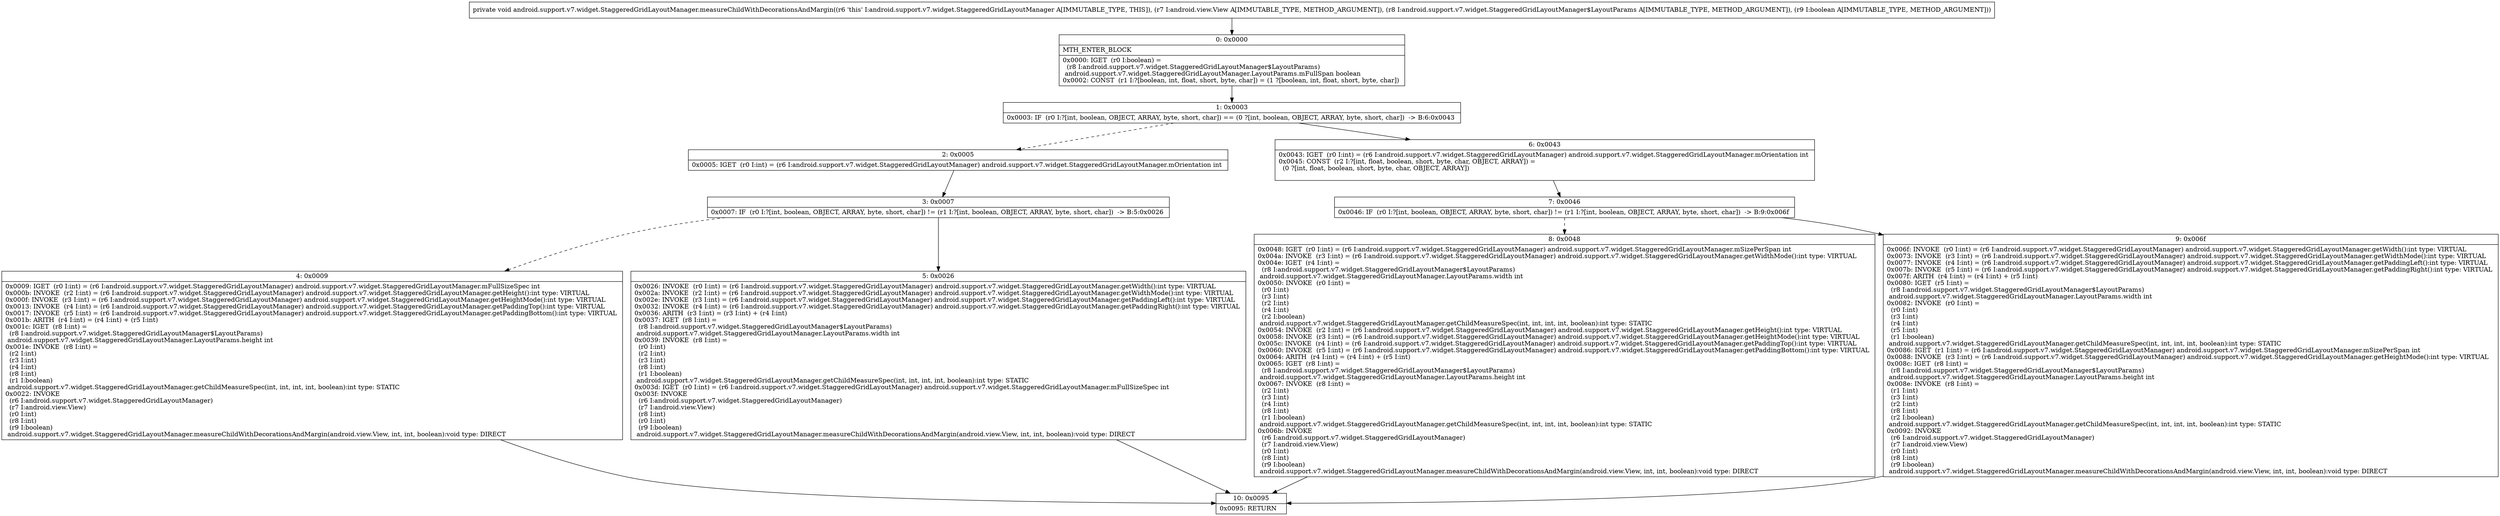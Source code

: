 digraph "CFG forandroid.support.v7.widget.StaggeredGridLayoutManager.measureChildWithDecorationsAndMargin(Landroid\/view\/View;Landroid\/support\/v7\/widget\/StaggeredGridLayoutManager$LayoutParams;Z)V" {
Node_0 [shape=record,label="{0\:\ 0x0000|MTH_ENTER_BLOCK\l|0x0000: IGET  (r0 I:boolean) = \l  (r8 I:android.support.v7.widget.StaggeredGridLayoutManager$LayoutParams)\l android.support.v7.widget.StaggeredGridLayoutManager.LayoutParams.mFullSpan boolean \l0x0002: CONST  (r1 I:?[boolean, int, float, short, byte, char]) = (1 ?[boolean, int, float, short, byte, char]) \l}"];
Node_1 [shape=record,label="{1\:\ 0x0003|0x0003: IF  (r0 I:?[int, boolean, OBJECT, ARRAY, byte, short, char]) == (0 ?[int, boolean, OBJECT, ARRAY, byte, short, char])  \-\> B:6:0x0043 \l}"];
Node_2 [shape=record,label="{2\:\ 0x0005|0x0005: IGET  (r0 I:int) = (r6 I:android.support.v7.widget.StaggeredGridLayoutManager) android.support.v7.widget.StaggeredGridLayoutManager.mOrientation int \l}"];
Node_3 [shape=record,label="{3\:\ 0x0007|0x0007: IF  (r0 I:?[int, boolean, OBJECT, ARRAY, byte, short, char]) != (r1 I:?[int, boolean, OBJECT, ARRAY, byte, short, char])  \-\> B:5:0x0026 \l}"];
Node_4 [shape=record,label="{4\:\ 0x0009|0x0009: IGET  (r0 I:int) = (r6 I:android.support.v7.widget.StaggeredGridLayoutManager) android.support.v7.widget.StaggeredGridLayoutManager.mFullSizeSpec int \l0x000b: INVOKE  (r2 I:int) = (r6 I:android.support.v7.widget.StaggeredGridLayoutManager) android.support.v7.widget.StaggeredGridLayoutManager.getHeight():int type: VIRTUAL \l0x000f: INVOKE  (r3 I:int) = (r6 I:android.support.v7.widget.StaggeredGridLayoutManager) android.support.v7.widget.StaggeredGridLayoutManager.getHeightMode():int type: VIRTUAL \l0x0013: INVOKE  (r4 I:int) = (r6 I:android.support.v7.widget.StaggeredGridLayoutManager) android.support.v7.widget.StaggeredGridLayoutManager.getPaddingTop():int type: VIRTUAL \l0x0017: INVOKE  (r5 I:int) = (r6 I:android.support.v7.widget.StaggeredGridLayoutManager) android.support.v7.widget.StaggeredGridLayoutManager.getPaddingBottom():int type: VIRTUAL \l0x001b: ARITH  (r4 I:int) = (r4 I:int) + (r5 I:int) \l0x001c: IGET  (r8 I:int) = \l  (r8 I:android.support.v7.widget.StaggeredGridLayoutManager$LayoutParams)\l android.support.v7.widget.StaggeredGridLayoutManager.LayoutParams.height int \l0x001e: INVOKE  (r8 I:int) = \l  (r2 I:int)\l  (r3 I:int)\l  (r4 I:int)\l  (r8 I:int)\l  (r1 I:boolean)\l android.support.v7.widget.StaggeredGridLayoutManager.getChildMeasureSpec(int, int, int, int, boolean):int type: STATIC \l0x0022: INVOKE  \l  (r6 I:android.support.v7.widget.StaggeredGridLayoutManager)\l  (r7 I:android.view.View)\l  (r0 I:int)\l  (r8 I:int)\l  (r9 I:boolean)\l android.support.v7.widget.StaggeredGridLayoutManager.measureChildWithDecorationsAndMargin(android.view.View, int, int, boolean):void type: DIRECT \l}"];
Node_5 [shape=record,label="{5\:\ 0x0026|0x0026: INVOKE  (r0 I:int) = (r6 I:android.support.v7.widget.StaggeredGridLayoutManager) android.support.v7.widget.StaggeredGridLayoutManager.getWidth():int type: VIRTUAL \l0x002a: INVOKE  (r2 I:int) = (r6 I:android.support.v7.widget.StaggeredGridLayoutManager) android.support.v7.widget.StaggeredGridLayoutManager.getWidthMode():int type: VIRTUAL \l0x002e: INVOKE  (r3 I:int) = (r6 I:android.support.v7.widget.StaggeredGridLayoutManager) android.support.v7.widget.StaggeredGridLayoutManager.getPaddingLeft():int type: VIRTUAL \l0x0032: INVOKE  (r4 I:int) = (r6 I:android.support.v7.widget.StaggeredGridLayoutManager) android.support.v7.widget.StaggeredGridLayoutManager.getPaddingRight():int type: VIRTUAL \l0x0036: ARITH  (r3 I:int) = (r3 I:int) + (r4 I:int) \l0x0037: IGET  (r8 I:int) = \l  (r8 I:android.support.v7.widget.StaggeredGridLayoutManager$LayoutParams)\l android.support.v7.widget.StaggeredGridLayoutManager.LayoutParams.width int \l0x0039: INVOKE  (r8 I:int) = \l  (r0 I:int)\l  (r2 I:int)\l  (r3 I:int)\l  (r8 I:int)\l  (r1 I:boolean)\l android.support.v7.widget.StaggeredGridLayoutManager.getChildMeasureSpec(int, int, int, int, boolean):int type: STATIC \l0x003d: IGET  (r0 I:int) = (r6 I:android.support.v7.widget.StaggeredGridLayoutManager) android.support.v7.widget.StaggeredGridLayoutManager.mFullSizeSpec int \l0x003f: INVOKE  \l  (r6 I:android.support.v7.widget.StaggeredGridLayoutManager)\l  (r7 I:android.view.View)\l  (r8 I:int)\l  (r0 I:int)\l  (r9 I:boolean)\l android.support.v7.widget.StaggeredGridLayoutManager.measureChildWithDecorationsAndMargin(android.view.View, int, int, boolean):void type: DIRECT \l}"];
Node_6 [shape=record,label="{6\:\ 0x0043|0x0043: IGET  (r0 I:int) = (r6 I:android.support.v7.widget.StaggeredGridLayoutManager) android.support.v7.widget.StaggeredGridLayoutManager.mOrientation int \l0x0045: CONST  (r2 I:?[int, float, boolean, short, byte, char, OBJECT, ARRAY]) = \l  (0 ?[int, float, boolean, short, byte, char, OBJECT, ARRAY])\l \l}"];
Node_7 [shape=record,label="{7\:\ 0x0046|0x0046: IF  (r0 I:?[int, boolean, OBJECT, ARRAY, byte, short, char]) != (r1 I:?[int, boolean, OBJECT, ARRAY, byte, short, char])  \-\> B:9:0x006f \l}"];
Node_8 [shape=record,label="{8\:\ 0x0048|0x0048: IGET  (r0 I:int) = (r6 I:android.support.v7.widget.StaggeredGridLayoutManager) android.support.v7.widget.StaggeredGridLayoutManager.mSizePerSpan int \l0x004a: INVOKE  (r3 I:int) = (r6 I:android.support.v7.widget.StaggeredGridLayoutManager) android.support.v7.widget.StaggeredGridLayoutManager.getWidthMode():int type: VIRTUAL \l0x004e: IGET  (r4 I:int) = \l  (r8 I:android.support.v7.widget.StaggeredGridLayoutManager$LayoutParams)\l android.support.v7.widget.StaggeredGridLayoutManager.LayoutParams.width int \l0x0050: INVOKE  (r0 I:int) = \l  (r0 I:int)\l  (r3 I:int)\l  (r2 I:int)\l  (r4 I:int)\l  (r2 I:boolean)\l android.support.v7.widget.StaggeredGridLayoutManager.getChildMeasureSpec(int, int, int, int, boolean):int type: STATIC \l0x0054: INVOKE  (r2 I:int) = (r6 I:android.support.v7.widget.StaggeredGridLayoutManager) android.support.v7.widget.StaggeredGridLayoutManager.getHeight():int type: VIRTUAL \l0x0058: INVOKE  (r3 I:int) = (r6 I:android.support.v7.widget.StaggeredGridLayoutManager) android.support.v7.widget.StaggeredGridLayoutManager.getHeightMode():int type: VIRTUAL \l0x005c: INVOKE  (r4 I:int) = (r6 I:android.support.v7.widget.StaggeredGridLayoutManager) android.support.v7.widget.StaggeredGridLayoutManager.getPaddingTop():int type: VIRTUAL \l0x0060: INVOKE  (r5 I:int) = (r6 I:android.support.v7.widget.StaggeredGridLayoutManager) android.support.v7.widget.StaggeredGridLayoutManager.getPaddingBottom():int type: VIRTUAL \l0x0064: ARITH  (r4 I:int) = (r4 I:int) + (r5 I:int) \l0x0065: IGET  (r8 I:int) = \l  (r8 I:android.support.v7.widget.StaggeredGridLayoutManager$LayoutParams)\l android.support.v7.widget.StaggeredGridLayoutManager.LayoutParams.height int \l0x0067: INVOKE  (r8 I:int) = \l  (r2 I:int)\l  (r3 I:int)\l  (r4 I:int)\l  (r8 I:int)\l  (r1 I:boolean)\l android.support.v7.widget.StaggeredGridLayoutManager.getChildMeasureSpec(int, int, int, int, boolean):int type: STATIC \l0x006b: INVOKE  \l  (r6 I:android.support.v7.widget.StaggeredGridLayoutManager)\l  (r7 I:android.view.View)\l  (r0 I:int)\l  (r8 I:int)\l  (r9 I:boolean)\l android.support.v7.widget.StaggeredGridLayoutManager.measureChildWithDecorationsAndMargin(android.view.View, int, int, boolean):void type: DIRECT \l}"];
Node_9 [shape=record,label="{9\:\ 0x006f|0x006f: INVOKE  (r0 I:int) = (r6 I:android.support.v7.widget.StaggeredGridLayoutManager) android.support.v7.widget.StaggeredGridLayoutManager.getWidth():int type: VIRTUAL \l0x0073: INVOKE  (r3 I:int) = (r6 I:android.support.v7.widget.StaggeredGridLayoutManager) android.support.v7.widget.StaggeredGridLayoutManager.getWidthMode():int type: VIRTUAL \l0x0077: INVOKE  (r4 I:int) = (r6 I:android.support.v7.widget.StaggeredGridLayoutManager) android.support.v7.widget.StaggeredGridLayoutManager.getPaddingLeft():int type: VIRTUAL \l0x007b: INVOKE  (r5 I:int) = (r6 I:android.support.v7.widget.StaggeredGridLayoutManager) android.support.v7.widget.StaggeredGridLayoutManager.getPaddingRight():int type: VIRTUAL \l0x007f: ARITH  (r4 I:int) = (r4 I:int) + (r5 I:int) \l0x0080: IGET  (r5 I:int) = \l  (r8 I:android.support.v7.widget.StaggeredGridLayoutManager$LayoutParams)\l android.support.v7.widget.StaggeredGridLayoutManager.LayoutParams.width int \l0x0082: INVOKE  (r0 I:int) = \l  (r0 I:int)\l  (r3 I:int)\l  (r4 I:int)\l  (r5 I:int)\l  (r1 I:boolean)\l android.support.v7.widget.StaggeredGridLayoutManager.getChildMeasureSpec(int, int, int, int, boolean):int type: STATIC \l0x0086: IGET  (r1 I:int) = (r6 I:android.support.v7.widget.StaggeredGridLayoutManager) android.support.v7.widget.StaggeredGridLayoutManager.mSizePerSpan int \l0x0088: INVOKE  (r3 I:int) = (r6 I:android.support.v7.widget.StaggeredGridLayoutManager) android.support.v7.widget.StaggeredGridLayoutManager.getHeightMode():int type: VIRTUAL \l0x008c: IGET  (r8 I:int) = \l  (r8 I:android.support.v7.widget.StaggeredGridLayoutManager$LayoutParams)\l android.support.v7.widget.StaggeredGridLayoutManager.LayoutParams.height int \l0x008e: INVOKE  (r8 I:int) = \l  (r1 I:int)\l  (r3 I:int)\l  (r2 I:int)\l  (r8 I:int)\l  (r2 I:boolean)\l android.support.v7.widget.StaggeredGridLayoutManager.getChildMeasureSpec(int, int, int, int, boolean):int type: STATIC \l0x0092: INVOKE  \l  (r6 I:android.support.v7.widget.StaggeredGridLayoutManager)\l  (r7 I:android.view.View)\l  (r0 I:int)\l  (r8 I:int)\l  (r9 I:boolean)\l android.support.v7.widget.StaggeredGridLayoutManager.measureChildWithDecorationsAndMargin(android.view.View, int, int, boolean):void type: DIRECT \l}"];
Node_10 [shape=record,label="{10\:\ 0x0095|0x0095: RETURN   \l}"];
MethodNode[shape=record,label="{private void android.support.v7.widget.StaggeredGridLayoutManager.measureChildWithDecorationsAndMargin((r6 'this' I:android.support.v7.widget.StaggeredGridLayoutManager A[IMMUTABLE_TYPE, THIS]), (r7 I:android.view.View A[IMMUTABLE_TYPE, METHOD_ARGUMENT]), (r8 I:android.support.v7.widget.StaggeredGridLayoutManager$LayoutParams A[IMMUTABLE_TYPE, METHOD_ARGUMENT]), (r9 I:boolean A[IMMUTABLE_TYPE, METHOD_ARGUMENT])) }"];
MethodNode -> Node_0;
Node_0 -> Node_1;
Node_1 -> Node_2[style=dashed];
Node_1 -> Node_6;
Node_2 -> Node_3;
Node_3 -> Node_4[style=dashed];
Node_3 -> Node_5;
Node_4 -> Node_10;
Node_5 -> Node_10;
Node_6 -> Node_7;
Node_7 -> Node_8[style=dashed];
Node_7 -> Node_9;
Node_8 -> Node_10;
Node_9 -> Node_10;
}

